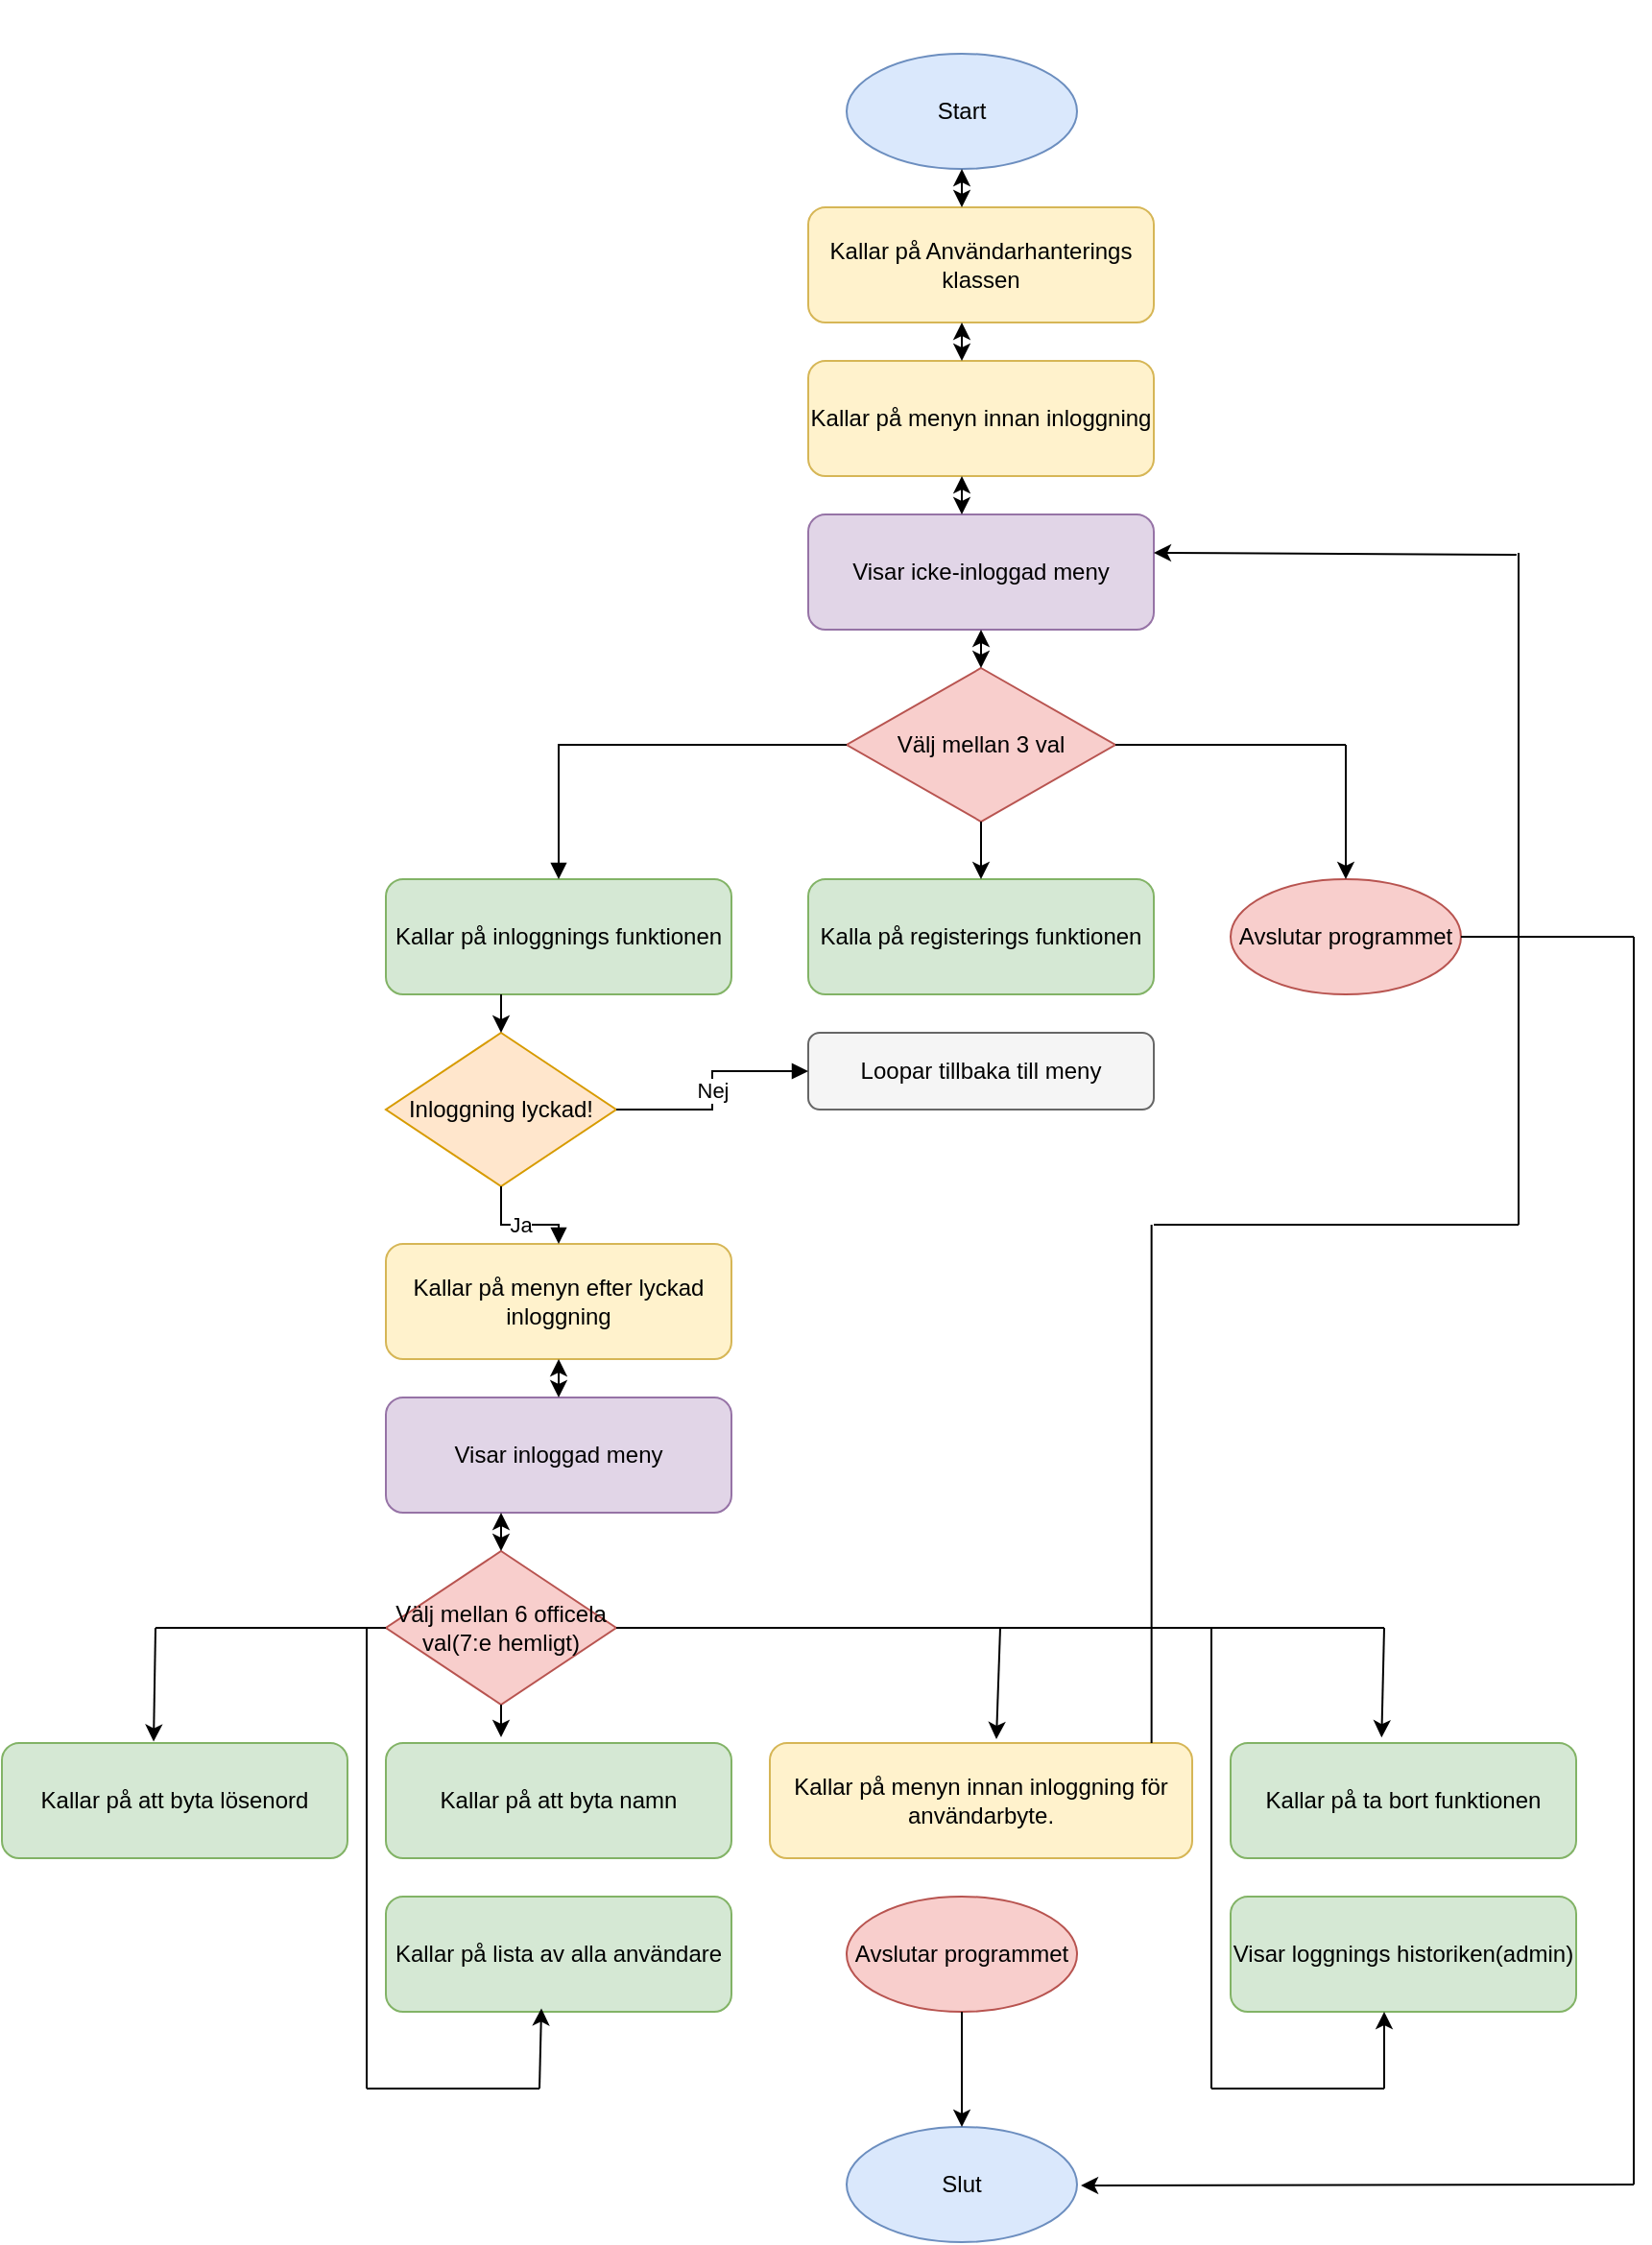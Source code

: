 <mxfile version="28.1.2">
  <diagram name="User Management Flow" id="GJd0xAB_ZsSlliA-RbCM">
    <mxGraphModel dx="366133" dy="275590" grid="1" gridSize="10" guides="1" tooltips="1" connect="1" arrows="1" fold="1" page="1" pageScale="1" pageWidth="827" pageHeight="1169" math="0" shadow="0">
      <root>
        <mxCell id="0" />
        <mxCell id="1" parent="0" />
        <mxCell id="4lX4NVz1P68pO8q-l6Es-1" value="Start" style="ellipse;whiteSpace=wrap;html=1;aspect=fixed;fillColor=#dae8fc;strokeColor=#6c8ebf;" vertex="1" parent="1">
          <mxGeometry x="320" y="20" width="120" height="60" as="geometry" />
        </mxCell>
        <mxCell id="4lX4NVz1P68pO8q-l6Es-2" value="Kallar på Användarhanterings klassen" style="rounded=1;whiteSpace=wrap;html=1;fillColor=#fff2cc;strokeColor=#d6b656;" vertex="1" parent="1">
          <mxGeometry x="300" y="100" width="180" height="60" as="geometry" />
        </mxCell>
        <mxCell id="4lX4NVz1P68pO8q-l6Es-3" value="Kallar på menyn innan inloggning" style="rounded=1;whiteSpace=wrap;html=1;fillColor=#fff2cc;strokeColor=#d6b656;" vertex="1" parent="1">
          <mxGeometry x="300" y="180" width="180" height="60" as="geometry" />
        </mxCell>
        <mxCell id="4lX4NVz1P68pO8q-l6Es-4" value="Visar icke-inloggad meny" style="rounded=1;whiteSpace=wrap;html=1;fillColor=#e1d5e7;strokeColor=#9673a6;" vertex="1" parent="1">
          <mxGeometry x="300" y="260" width="180" height="60" as="geometry" />
        </mxCell>
        <mxCell id="4lX4NVz1P68pO8q-l6Es-5" value="Välj mellan 3 val" style="rhombus;whiteSpace=wrap;html=1;fillColor=#f8cecc;strokeColor=#b85450;" vertex="1" parent="1">
          <mxGeometry x="320" y="340" width="140" height="80" as="geometry" />
        </mxCell>
        <mxCell id="4lX4NVz1P68pO8q-l6Es-6" value="Kallar på inloggnings funktionen" style="rounded=1;whiteSpace=wrap;html=1;fillColor=#d5e8d4;strokeColor=#82b366;" vertex="1" parent="1">
          <mxGeometry x="80" y="450" width="180" height="60" as="geometry" />
        </mxCell>
        <mxCell id="4lX4NVz1P68pO8q-l6Es-7" value="Kalla på registerings funktionen" style="rounded=1;whiteSpace=wrap;html=1;fillColor=#d5e8d4;strokeColor=#82b366;" vertex="1" parent="1">
          <mxGeometry x="300" y="450" width="180" height="60" as="geometry" />
        </mxCell>
        <mxCell id="4lX4NVz1P68pO8q-l6Es-8" value="Avslutar programmet" style="ellipse;whiteSpace=wrap;html=1;aspect=fixed;fillColor=#f8cecc;strokeColor=#b85450;" vertex="1" parent="1">
          <mxGeometry x="520" y="450" width="120" height="60" as="geometry" />
        </mxCell>
        <mxCell id="4lX4NVz1P68pO8q-l6Es-9" value="Inloggning lyckad!" style="rhombus;whiteSpace=wrap;html=1;fillColor=#ffe6cc;strokeColor=#d79b00;" vertex="1" parent="1">
          <mxGeometry x="80" y="530" width="120" height="80" as="geometry" />
        </mxCell>
        <mxCell id="4lX4NVz1P68pO8q-l6Es-10" value="Kallar på menyn efter lyckad inloggning" style="rounded=1;whiteSpace=wrap;html=1;fillColor=#fff2cc;strokeColor=#d6b656;" vertex="1" parent="1">
          <mxGeometry x="80" y="640" width="180" height="60" as="geometry" />
        </mxCell>
        <mxCell id="4lX4NVz1P68pO8q-l6Es-11" value="Loopar tillbaka till meny" style="rounded=1;whiteSpace=wrap;html=1;fillColor=#f5f5f5;strokeColor=#666666;" vertex="1" parent="1">
          <mxGeometry x="300" y="530" width="180" height="40" as="geometry" />
        </mxCell>
        <mxCell id="4lX4NVz1P68pO8q-l6Es-12" value="Visar inloggad meny" style="rounded=1;whiteSpace=wrap;html=1;fillColor=#e1d5e7;strokeColor=#9673a6;" vertex="1" parent="1">
          <mxGeometry x="80" y="720" width="180" height="60" as="geometry" />
        </mxCell>
        <mxCell id="4lX4NVz1P68pO8q-l6Es-13" value="Välj mellan 6 officela val(7:e hemligt)" style="rhombus;whiteSpace=wrap;html=1;fillColor=#f8cecc;strokeColor=#b85450;" vertex="1" parent="1">
          <mxGeometry x="80" y="800" width="120" height="80" as="geometry" />
        </mxCell>
        <mxCell id="4lX4NVz1P68pO8q-l6Es-14" value="Kallar på att byta lösenord" style="rounded=1;whiteSpace=wrap;html=1;fillColor=#d5e8d4;strokeColor=#82b366;" vertex="1" parent="1">
          <mxGeometry x="-120" y="900" width="180" height="60" as="geometry" />
        </mxCell>
        <mxCell id="4lX4NVz1P68pO8q-l6Es-15" value="Kallar på att byta namn" style="rounded=1;whiteSpace=wrap;html=1;fillColor=#d5e8d4;strokeColor=#82b366;" vertex="1" parent="1">
          <mxGeometry x="80" y="900" width="180" height="60" as="geometry" />
        </mxCell>
        <mxCell id="4lX4NVz1P68pO8q-l6Es-16" value="Kallar på menyn innan inloggning för användarbyte." style="rounded=1;whiteSpace=wrap;html=1;fillColor=#fff2cc;strokeColor=#d6b656;" vertex="1" parent="1">
          <mxGeometry x="280" y="900" width="220" height="60" as="geometry" />
        </mxCell>
        <mxCell id="4lX4NVz1P68pO8q-l6Es-17" value="Kallar på ta bort funktionen" style="rounded=1;whiteSpace=wrap;html=1;fillColor=#d5e8d4;strokeColor=#82b366;" vertex="1" parent="1">
          <mxGeometry x="520" y="900" width="180" height="60" as="geometry" />
        </mxCell>
        <mxCell id="4lX4NVz1P68pO8q-l6Es-18" value="Kallar på lista av alla användare" style="rounded=1;whiteSpace=wrap;html=1;fillColor=#d5e8d4;strokeColor=#82b366;" vertex="1" parent="1">
          <mxGeometry x="80" y="980" width="180" height="60" as="geometry" />
        </mxCell>
        <mxCell id="4lX4NVz1P68pO8q-l6Es-19" value="Avslutar programmet" style="ellipse;whiteSpace=wrap;html=1;aspect=fixed;fillColor=#f8cecc;strokeColor=#b85450;" vertex="1" parent="1">
          <mxGeometry x="320" y="980" width="120" height="60" as="geometry" />
        </mxCell>
        <mxCell id="4lX4NVz1P68pO8q-l6Es-20" value="Visar loggnings historiken(admin)" style="rounded=1;whiteSpace=wrap;html=1;fillColor=#d5e8d4;strokeColor=#82b366;" vertex="1" parent="1">
          <mxGeometry x="520" y="980" width="180" height="60" as="geometry" />
        </mxCell>
        <mxCell id="4lX4NVz1P68pO8q-l6Es-21" value="Slut" style="ellipse;whiteSpace=wrap;html=1;aspect=fixed;fillColor=#dae8fc;strokeColor=#6c8ebf;" vertex="1" parent="1">
          <mxGeometry x="320" y="1100" width="120" height="60" as="geometry" />
        </mxCell>
        <mxCell id="4lX4NVz1P68pO8q-l6Es-22" style="edgeStyle=orthogonalEdgeStyle;rounded=0;orthogonalLoop=1;jettySize=auto;html=1;endArrow=block;endFill=1;" edge="1" parent="1" source="4lX4NVz1P68pO8q-l6Es-1" target="4lX4NVz1P68pO8q-l6Es-2" />
        <mxCell id="4lX4NVz1P68pO8q-l6Es-23" style="edgeStyle=orthogonalEdgeStyle;rounded=0;orthogonalLoop=1;jettySize=auto;html=1;endArrow=block;endFill=1;" edge="1" parent="1" source="4lX4NVz1P68pO8q-l6Es-2" target="4lX4NVz1P68pO8q-l6Es-3" />
        <mxCell id="4lX4NVz1P68pO8q-l6Es-24" style="edgeStyle=orthogonalEdgeStyle;rounded=0;orthogonalLoop=1;jettySize=auto;html=1;endArrow=block;endFill=1;" edge="1" parent="1" source="4lX4NVz1P68pO8q-l6Es-3" target="4lX4NVz1P68pO8q-l6Es-4" />
        <mxCell id="4lX4NVz1P68pO8q-l6Es-25" style="edgeStyle=orthogonalEdgeStyle;rounded=0;orthogonalLoop=1;jettySize=auto;html=1;endArrow=block;endFill=1;" edge="1" parent="1" source="4lX4NVz1P68pO8q-l6Es-4" target="4lX4NVz1P68pO8q-l6Es-5" />
        <mxCell id="4lX4NVz1P68pO8q-l6Es-26" style="edgeStyle=orthogonalEdgeStyle;rounded=0;orthogonalLoop=1;jettySize=auto;html=1;endArrow=block;endFill=1;" edge="1" parent="1" source="4lX4NVz1P68pO8q-l6Es-5" target="4lX4NVz1P68pO8q-l6Es-6">
          <mxGeometry relative="1" as="geometry">
            <mxPoint x="200" y="380" as="targetPoint" />
          </mxGeometry>
        </mxCell>
        <mxCell id="4lX4NVz1P68pO8q-l6Es-27" style="edgeStyle=orthogonalEdgeStyle;rounded=0;orthogonalLoop=1;jettySize=auto;html=1;endArrow=block;endFill=1;" edge="1" parent="1" source="4lX4NVz1P68pO8q-l6Es-5" target="4lX4NVz1P68pO8q-l6Es-7" />
        <mxCell id="4lX4NVz1P68pO8q-l6Es-28" style="edgeStyle=orthogonalEdgeStyle;rounded=0;orthogonalLoop=1;jettySize=auto;html=1;endArrow=block;endFill=1;" edge="1" parent="1" source="4lX4NVz1P68pO8q-l6Es-5" target="4lX4NVz1P68pO8q-l6Es-8" />
        <mxCell id="4lX4NVz1P68pO8q-l6Es-29" style="edgeStyle=orthogonalEdgeStyle;rounded=0;orthogonalLoop=1;jettySize=auto;html=1;endArrow=block;endFill=1;" edge="1" parent="1" source="4lX4NVz1P68pO8q-l6Es-6" target="4lX4NVz1P68pO8q-l6Es-9" />
        <mxCell id="4lX4NVz1P68pO8q-l6Es-30" value="Ja" style="edgeStyle=orthogonalEdgeStyle;rounded=0;orthogonalLoop=1;jettySize=auto;html=1;endArrow=block;endFill=1;" edge="1" parent="1" source="4lX4NVz1P68pO8q-l6Es-9" target="4lX4NVz1P68pO8q-l6Es-10">
          <mxGeometry relative="1" as="geometry">
            <mxPoint x="80" y="600" as="targetPoint" />
          </mxGeometry>
        </mxCell>
        <mxCell id="4lX4NVz1P68pO8q-l6Es-31" value="Nej" style="edgeStyle=orthogonalEdgeStyle;rounded=0;orthogonalLoop=1;jettySize=auto;html=1;endArrow=block;endFill=1;" edge="1" parent="1" source="4lX4NVz1P68pO8q-l6Es-9" target="4lX4NVz1P68pO8q-l6Es-11">
          <mxGeometry relative="1" as="geometry">
            <mxPoint x="200" y="570" as="targetPoint" />
          </mxGeometry>
        </mxCell>
        <mxCell id="4lX4NVz1P68pO8q-l6Es-32" style="edgeStyle=orthogonalEdgeStyle;rounded=0;orthogonalLoop=1;jettySize=auto;html=1;endArrow=block;endFill=1;" edge="1" parent="1" source="4lX4NVz1P68pO8q-l6Es-7" target="4lX4NVz1P68pO8q-l6Es-11" />
        <mxCell id="4lX4NVz1P68pO8q-l6Es-33" style="edgeStyle=orthogonalEdgeStyle;rounded=0;orthogonalLoop=1;jettySize=auto;html=1;endArrow=block;endFill=1;" edge="1" parent="1" source="4lX4NVz1P68pO8q-l6Es-11" target="4lX4NVz1P68pO8q-l6Es-4" />
        <mxCell id="4lX4NVz1P68pO8q-l6Es-34" style="edgeStyle=orthogonalEdgeStyle;rounded=0;orthogonalLoop=1;jettySize=auto;html=1;endArrow=block;endFill=1;" edge="1" parent="1" source="4lX4NVz1P68pO8q-l6Es-10" target="4lX4NVz1P68pO8q-l6Es-12" />
        <mxCell id="4lX4NVz1P68pO8q-l6Es-35" style="edgeStyle=orthogonalEdgeStyle;rounded=0;orthogonalLoop=1;jettySize=auto;html=1;endArrow=block;endFill=1;" edge="1" parent="1" source="4lX4NVz1P68pO8q-l6Es-12" target="4lX4NVz1P68pO8q-l6Es-13" />
        <mxCell id="4lX4NVz1P68pO8q-l6Es-36" style="edgeStyle=orthogonalEdgeStyle;rounded=0;orthogonalLoop=1;jettySize=auto;html=1;endArrow=block;endFill=1;" edge="1" parent="1" source="4lX4NVz1P68pO8q-l6Es-13" target="4lX4NVz1P68pO8q-l6Es-14" />
        <mxCell id="4lX4NVz1P68pO8q-l6Es-37" style="edgeStyle=orthogonalEdgeStyle;rounded=0;orthogonalLoop=1;jettySize=auto;html=1;endArrow=block;endFill=1;" edge="1" parent="1" source="4lX4NVz1P68pO8q-l6Es-13" target="4lX4NVz1P68pO8q-l6Es-15" />
        <mxCell id="4lX4NVz1P68pO8q-l6Es-38" style="edgeStyle=orthogonalEdgeStyle;rounded=0;orthogonalLoop=1;jettySize=auto;html=1;endArrow=block;endFill=1;" edge="1" parent="1" source="4lX4NVz1P68pO8q-l6Es-13" target="4lX4NVz1P68pO8q-l6Es-16" />
        <mxCell id="4lX4NVz1P68pO8q-l6Es-39" style="edgeStyle=orthogonalEdgeStyle;rounded=0;orthogonalLoop=1;jettySize=auto;html=1;endArrow=block;endFill=1;" edge="1" parent="1" source="4lX4NVz1P68pO8q-l6Es-13" target="4lX4NVz1P68pO8q-l6Es-17" />
        <mxCell id="4lX4NVz1P68pO8q-l6Es-40" style="edgeStyle=orthogonalEdgeStyle;rounded=0;orthogonalLoop=1;jettySize=auto;html=1;endArrow=block;endFill=1;" edge="1" parent="1" source="4lX4NVz1P68pO8q-l6Es-13" target="4lX4NVz1P68pO8q-l6Es-18" />
        <mxCell id="4lX4NVz1P68pO8q-l6Es-41" style="edgeStyle=orthogonalEdgeStyle;rounded=0;orthogonalLoop=1;jettySize=auto;html=1;endArrow=block;endFill=1;" edge="1" parent="1" source="4lX4NVz1P68pO8q-l6Es-13" target="4lX4NVz1P68pO8q-l6Es-19" />
        <mxCell id="4lX4NVz1P68pO8q-l6Es-42" style="edgeStyle=orthogonalEdgeStyle;rounded=0;orthogonalLoop=1;jettySize=auto;html=1;endArrow=block;endFill=1;" edge="1" parent="1" source="4lX4NVz1P68pO8q-l6Es-13" target="4lX4NVz1P68pO8q-l6Es-20" />
        <mxCell id="4lX4NVz1P68pO8q-l6Es-43" style="edgeStyle=orthogonalEdgeStyle;rounded=0;orthogonalLoop=1;jettySize=auto;html=1;endArrow=block;endFill=1;" edge="1" parent="1" source="4lX4NVz1P68pO8q-l6Es-14" target="4lX4NVz1P68pO8q-l6Es-12" />
        <mxCell id="4lX4NVz1P68pO8q-l6Es-44" style="edgeStyle=orthogonalEdgeStyle;rounded=0;orthogonalLoop=1;jettySize=auto;html=1;endArrow=block;endFill=1;" edge="1" parent="1" source="4lX4NVz1P68pO8q-l6Es-15" target="4lX4NVz1P68pO8q-l6Es-12" />
        <mxCell id="4lX4NVz1P68pO8q-l6Es-45" style="edgeStyle=orthogonalEdgeStyle;rounded=0;orthogonalLoop=1;jettySize=auto;html=1;endArrow=block;endFill=1;" edge="1" parent="1" source="4lX4NVz1P68pO8q-l6Es-16" target="4lX4NVz1P68pO8q-l6Es-4" />
        <mxCell id="4lX4NVz1P68pO8q-l6Es-46" style="edgeStyle=orthogonalEdgeStyle;rounded=0;orthogonalLoop=1;jettySize=auto;html=1;endArrow=block;endFill=1;" edge="1" parent="1" source="4lX4NVz1P68pO8q-l6Es-17" target="4lX4NVz1P68pO8q-l6Es-12" />
        <mxCell id="4lX4NVz1P68pO8q-l6Es-47" style="edgeStyle=orthogonalEdgeStyle;rounded=0;orthogonalLoop=1;jettySize=auto;html=1;endArrow=block;endFill=1;" edge="1" parent="1" source="4lX4NVz1P68pO8q-l6Es-18" target="4lX4NVz1P68pO8q-l6Es-12" />
        <mxCell id="4lX4NVz1P68pO8q-l6Es-48" style="edgeStyle=orthogonalEdgeStyle;rounded=0;orthogonalLoop=1;jettySize=auto;html=1;endArrow=block;endFill=1;" edge="1" parent="1" source="4lX4NVz1P68pO8q-l6Es-20" target="4lX4NVz1P68pO8q-l6Es-12" />
        <mxCell id="4lX4NVz1P68pO8q-l6Es-49" style="edgeStyle=orthogonalEdgeStyle;rounded=0;orthogonalLoop=1;jettySize=auto;html=1;endArrow=block;endFill=1;" edge="1" parent="1" source="4lX4NVz1P68pO8q-l6Es-8" target="4lX4NVz1P68pO8q-l6Es-21" />
        <mxCell id="4lX4NVz1P68pO8q-l6Es-50" style="edgeStyle=orthogonalEdgeStyle;rounded=0;orthogonalLoop=1;jettySize=auto;html=1;endArrow=block;endFill=1;" edge="1" parent="1" source="4lX4NVz1P68pO8q-l6Es-19" target="4lX4NVz1P68pO8q-l6Es-21" />
        <mxCell id="4lX4NVz1P68pO8q-l6Es-53" value="" style="endArrow=classic;startArrow=classic;html=1;rounded=0;" edge="1" parent="1" source="4lX4NVz1P68pO8q-l6Es-2" target="4lX4NVz1P68pO8q-l6Es-1">
          <mxGeometry width="50" height="50" relative="1" as="geometry">
            <mxPoint x="360" y="120" as="sourcePoint" />
            <mxPoint x="410" y="70" as="targetPoint" />
            <Array as="points">
              <mxPoint x="380" y="100" />
            </Array>
          </mxGeometry>
        </mxCell>
        <mxCell id="4lX4NVz1P68pO8q-l6Es-55" value="" style="endArrow=classic;startArrow=classic;html=1;rounded=0;" edge="1" parent="1">
          <mxGeometry width="50" height="50" relative="1" as="geometry">
            <mxPoint x="380" y="180" as="sourcePoint" />
            <mxPoint x="380" y="160" as="targetPoint" />
            <Array as="points">
              <mxPoint x="380" y="180" />
              <mxPoint x="380" y="170" />
            </Array>
          </mxGeometry>
        </mxCell>
        <mxCell id="4lX4NVz1P68pO8q-l6Es-56" value="" style="endArrow=classic;startArrow=classic;html=1;rounded=0;" edge="1" parent="1">
          <mxGeometry width="50" height="50" relative="1" as="geometry">
            <mxPoint x="380" y="260" as="sourcePoint" />
            <mxPoint x="380" y="240" as="targetPoint" />
            <Array as="points">
              <mxPoint x="380" y="260" />
            </Array>
          </mxGeometry>
        </mxCell>
        <mxCell id="4lX4NVz1P68pO8q-l6Es-57" value="" style="endArrow=classic;startArrow=classic;html=1;rounded=0;" edge="1" parent="1">
          <mxGeometry width="50" height="50" relative="1" as="geometry">
            <mxPoint x="390" y="340" as="sourcePoint" />
            <mxPoint x="390" y="320" as="targetPoint" />
            <Array as="points">
              <mxPoint x="390" y="340" />
            </Array>
          </mxGeometry>
        </mxCell>
        <mxCell id="4lX4NVz1P68pO8q-l6Es-60" value="" style="endArrow=classic;startArrow=classic;html=1;rounded=0;" edge="1" parent="1">
          <mxGeometry width="50" height="50" relative="1" as="geometry">
            <mxPoint x="170" y="720" as="sourcePoint" />
            <mxPoint x="170" y="700" as="targetPoint" />
            <Array as="points">
              <mxPoint x="170" y="720" />
            </Array>
          </mxGeometry>
        </mxCell>
        <mxCell id="4lX4NVz1P68pO8q-l6Es-61" value="" style="endArrow=classic;startArrow=classic;html=1;rounded=0;" edge="1" parent="1">
          <mxGeometry width="50" height="50" relative="1" as="geometry">
            <mxPoint x="140" y="800" as="sourcePoint" />
            <mxPoint x="140" y="780" as="targetPoint" />
            <Array as="points">
              <mxPoint x="140" y="800" />
            </Array>
          </mxGeometry>
        </mxCell>
        <mxCell id="4lX4NVz1P68pO8q-l6Es-62" value="" style="endArrow=classic;html=1;rounded=0;exitX=0.5;exitY=1;exitDx=0;exitDy=0;" edge="1" parent="1" source="4lX4NVz1P68pO8q-l6Es-19" target="4lX4NVz1P68pO8q-l6Es-21">
          <mxGeometry width="50" height="50" relative="1" as="geometry">
            <mxPoint x="360" y="1070" as="sourcePoint" />
            <mxPoint x="410" y="1020" as="targetPoint" />
          </mxGeometry>
        </mxCell>
        <mxCell id="4lX4NVz1P68pO8q-l6Es-64" value="" style="endArrow=none;html=1;rounded=0;" edge="1" parent="1">
          <mxGeometry width="50" height="50" relative="1" as="geometry">
            <mxPoint x="478.82" y="900" as="sourcePoint" />
            <mxPoint x="478.82" y="630" as="targetPoint" />
          </mxGeometry>
        </mxCell>
        <mxCell id="4lX4NVz1P68pO8q-l6Es-65" value="" style="endArrow=none;html=1;rounded=0;" edge="1" parent="1">
          <mxGeometry width="50" height="50" relative="1" as="geometry">
            <mxPoint x="480" y="630" as="sourcePoint" />
            <mxPoint x="670" y="630" as="targetPoint" />
          </mxGeometry>
        </mxCell>
        <mxCell id="4lX4NVz1P68pO8q-l6Es-66" value="" style="endArrow=none;html=1;rounded=0;" edge="1" parent="1">
          <mxGeometry width="50" height="50" relative="1" as="geometry">
            <mxPoint x="670" y="630" as="sourcePoint" />
            <mxPoint x="670" y="280" as="targetPoint" />
          </mxGeometry>
        </mxCell>
        <mxCell id="4lX4NVz1P68pO8q-l6Es-69" value="" style="endArrow=classic;html=1;rounded=0;entryX=1.006;entryY=0.15;entryDx=0;entryDy=0;entryPerimeter=0;" edge="1" parent="1">
          <mxGeometry width="50" height="50" relative="1" as="geometry">
            <mxPoint x="668.92" y="281" as="sourcePoint" />
            <mxPoint x="480.0" y="280.0" as="targetPoint" />
          </mxGeometry>
        </mxCell>
        <mxCell id="4lX4NVz1P68pO8q-l6Es-70" value="" style="endArrow=none;html=1;rounded=0;" edge="1" parent="1">
          <mxGeometry width="50" height="50" relative="1" as="geometry">
            <mxPoint x="640" y="480" as="sourcePoint" />
            <mxPoint x="730" y="480" as="targetPoint" />
          </mxGeometry>
        </mxCell>
        <mxCell id="4lX4NVz1P68pO8q-l6Es-71" value="" style="endArrow=none;html=1;rounded=0;" edge="1" parent="1">
          <mxGeometry width="50" height="50" relative="1" as="geometry">
            <mxPoint x="730" y="1130" as="sourcePoint" />
            <mxPoint x="730" y="480" as="targetPoint" />
          </mxGeometry>
        </mxCell>
        <mxCell id="4lX4NVz1P68pO8q-l6Es-72" value="" style="endArrow=classic;html=1;rounded=0;entryX=1.017;entryY=0.35;entryDx=0;entryDy=0;entryPerimeter=0;" edge="1" parent="1">
          <mxGeometry width="50" height="50" relative="1" as="geometry">
            <mxPoint x="730" y="1130" as="sourcePoint" />
            <mxPoint x="442.04" y="1130.5" as="targetPoint" />
          </mxGeometry>
        </mxCell>
        <mxCell id="4lX4NVz1P68pO8q-l6Es-74" value="" style="endArrow=classic;html=1;rounded=0;entryX=0.5;entryY=0;entryDx=0;entryDy=0;" edge="1" parent="1" target="4lX4NVz1P68pO8q-l6Es-7">
          <mxGeometry width="50" height="50" relative="1" as="geometry">
            <mxPoint x="390" y="420" as="sourcePoint" />
            <mxPoint x="440" y="370" as="targetPoint" />
          </mxGeometry>
        </mxCell>
        <mxCell id="4lX4NVz1P68pO8q-l6Es-77" value="" style="endArrow=none;html=1;rounded=0;" edge="1" parent="1">
          <mxGeometry width="50" height="50" relative="1" as="geometry">
            <mxPoint x="460" y="380" as="sourcePoint" />
            <mxPoint x="580" y="380" as="targetPoint" />
          </mxGeometry>
        </mxCell>
        <mxCell id="4lX4NVz1P68pO8q-l6Es-78" value="" style="endArrow=classic;html=1;rounded=0;entryX=0.5;entryY=0;entryDx=0;entryDy=0;" edge="1" parent="1" target="4lX4NVz1P68pO8q-l6Es-8">
          <mxGeometry width="50" height="50" relative="1" as="geometry">
            <mxPoint x="580" y="380" as="sourcePoint" />
            <mxPoint x="630" y="330" as="targetPoint" />
          </mxGeometry>
        </mxCell>
        <mxCell id="4lX4NVz1P68pO8q-l6Es-80" value="" style="endArrow=classic;html=1;rounded=0;entryX=0.722;entryY=0;entryDx=0;entryDy=0;entryPerimeter=0;" edge="1" parent="1">
          <mxGeometry width="50" height="50" relative="1" as="geometry">
            <mxPoint x="140" y="510" as="sourcePoint" />
            <mxPoint x="140" y="530" as="targetPoint" />
          </mxGeometry>
        </mxCell>
        <mxCell id="4lX4NVz1P68pO8q-l6Es-81" value="" style="endArrow=classic;html=1;rounded=0;" edge="1" parent="1">
          <mxGeometry width="50" height="50" relative="1" as="geometry">
            <mxPoint x="140" y="880" as="sourcePoint" />
            <mxPoint x="140" y="897" as="targetPoint" />
          </mxGeometry>
        </mxCell>
        <mxCell id="4lX4NVz1P68pO8q-l6Es-83" value="" style="endArrow=none;html=1;rounded=0;" edge="1" parent="1">
          <mxGeometry width="50" height="50" relative="1" as="geometry">
            <mxPoint x="80" y="840" as="sourcePoint" />
            <mxPoint x="-40" y="840" as="targetPoint" />
          </mxGeometry>
        </mxCell>
        <mxCell id="4lX4NVz1P68pO8q-l6Es-84" value="" style="endArrow=none;html=1;rounded=0;" edge="1" parent="1">
          <mxGeometry width="50" height="50" relative="1" as="geometry">
            <mxPoint x="200" y="840" as="sourcePoint" />
            <mxPoint x="600" y="840" as="targetPoint" />
          </mxGeometry>
        </mxCell>
        <mxCell id="4lX4NVz1P68pO8q-l6Es-85" value="" style="endArrow=classic;html=1;rounded=0;entryX=0.439;entryY=-0.012;entryDx=0;entryDy=0;entryPerimeter=0;" edge="1" parent="1" target="4lX4NVz1P68pO8q-l6Es-14">
          <mxGeometry width="50" height="50" relative="1" as="geometry">
            <mxPoint x="-40" y="840" as="sourcePoint" />
            <mxPoint x="10" y="790" as="targetPoint" />
          </mxGeometry>
        </mxCell>
        <mxCell id="4lX4NVz1P68pO8q-l6Es-86" value="" style="endArrow=classic;html=1;rounded=0;entryX=0.437;entryY=-0.048;entryDx=0;entryDy=0;entryPerimeter=0;" edge="1" parent="1" target="4lX4NVz1P68pO8q-l6Es-17">
          <mxGeometry width="50" height="50" relative="1" as="geometry">
            <mxPoint x="600" y="840" as="sourcePoint" />
            <mxPoint x="650" y="790" as="targetPoint" />
          </mxGeometry>
        </mxCell>
        <mxCell id="4lX4NVz1P68pO8q-l6Es-87" value="" style="endArrow=classic;html=1;rounded=0;" edge="1" parent="1">
          <mxGeometry width="50" height="50" relative="1" as="geometry">
            <mxPoint x="400" y="840" as="sourcePoint" />
            <mxPoint x="398" y="898" as="targetPoint" />
          </mxGeometry>
        </mxCell>
        <mxCell id="4lX4NVz1P68pO8q-l6Es-88" value="" style="endArrow=none;html=1;rounded=0;" edge="1" parent="1">
          <mxGeometry width="50" height="50" relative="1" as="geometry">
            <mxPoint x="70" y="840" as="sourcePoint" />
            <mxPoint x="70" y="1080" as="targetPoint" />
          </mxGeometry>
        </mxCell>
        <mxCell id="4lX4NVz1P68pO8q-l6Es-89" value="" style="endArrow=none;html=1;rounded=0;" edge="1" parent="1">
          <mxGeometry width="50" height="50" relative="1" as="geometry">
            <mxPoint x="70" y="1080" as="sourcePoint" />
            <mxPoint x="160" y="1080" as="targetPoint" />
          </mxGeometry>
        </mxCell>
        <mxCell id="4lX4NVz1P68pO8q-l6Es-90" value="" style="endArrow=classic;html=1;rounded=0;entryX=0.45;entryY=0.97;entryDx=0;entryDy=0;entryPerimeter=0;" edge="1" parent="1" target="4lX4NVz1P68pO8q-l6Es-18">
          <mxGeometry width="50" height="50" relative="1" as="geometry">
            <mxPoint x="160" y="1080" as="sourcePoint" />
            <mxPoint x="210" y="1030" as="targetPoint" />
          </mxGeometry>
        </mxCell>
        <mxCell id="4lX4NVz1P68pO8q-l6Es-91" value="" style="endArrow=none;html=1;rounded=0;" edge="1" parent="1">
          <mxGeometry width="50" height="50" relative="1" as="geometry">
            <mxPoint x="510" y="1080" as="sourcePoint" />
            <mxPoint x="510" y="840" as="targetPoint" />
          </mxGeometry>
        </mxCell>
        <mxCell id="4lX4NVz1P68pO8q-l6Es-92" value="" style="endArrow=none;html=1;rounded=0;" edge="1" parent="1">
          <mxGeometry width="50" height="50" relative="1" as="geometry">
            <mxPoint x="510" y="1080" as="sourcePoint" />
            <mxPoint x="600" y="1080" as="targetPoint" />
          </mxGeometry>
        </mxCell>
        <mxCell id="4lX4NVz1P68pO8q-l6Es-93" value="" style="endArrow=classic;html=1;rounded=0;" edge="1" parent="1">
          <mxGeometry width="50" height="50" relative="1" as="geometry">
            <mxPoint x="600" y="1080" as="sourcePoint" />
            <mxPoint x="600" y="1040" as="targetPoint" />
          </mxGeometry>
        </mxCell>
      </root>
    </mxGraphModel>
  </diagram>
</mxfile>
